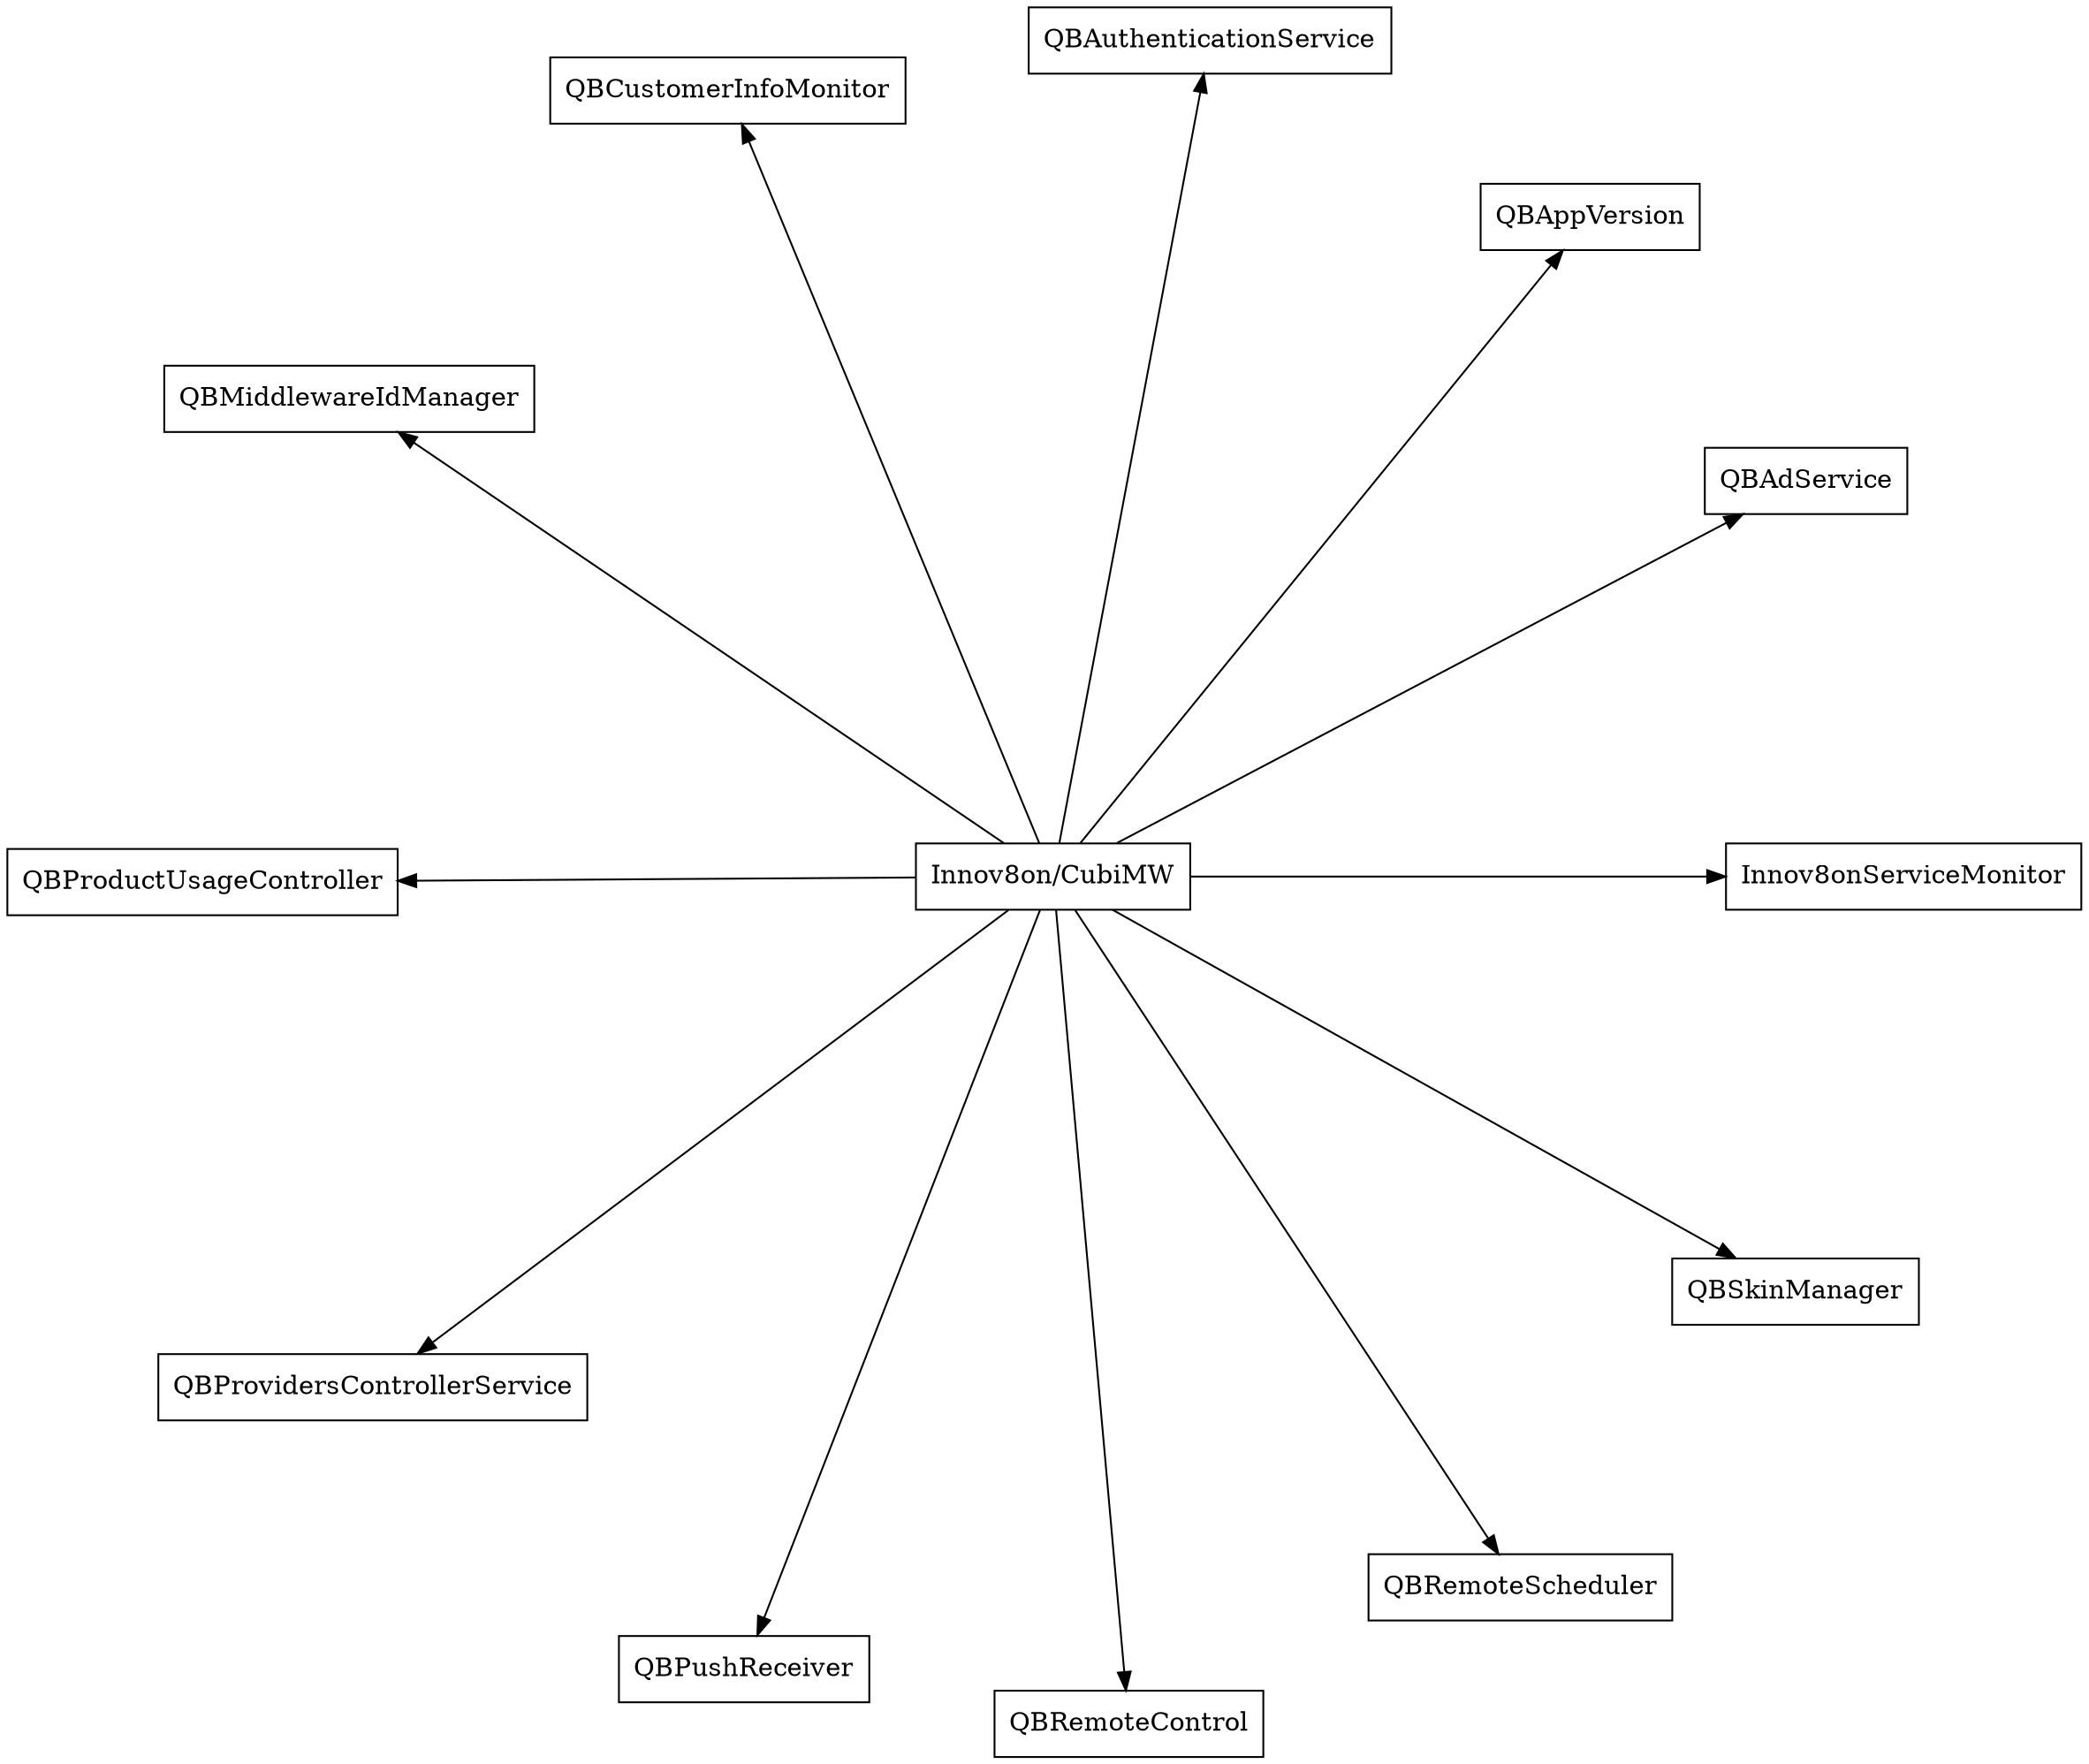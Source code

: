 digraph CubiMWServices {
    node [URL="\N.html" shape=box]
    graph [layout="circo"]
    CubiMWServices [label="Innov8on/CubiMW"]
    Innov8onServiceMonitor [label="Innov8onServiceMonitor"]
    QBAdService
    QBAppVersion
    QBAuthenticationService
    QBCustomerInfoMonitor
    QBMiddlewareIdManager
    QBProductUsageController
    QBProvidersControllerService
    QBPushReceiver
    QBRemoteControl
    QBRemoteScheduler
    QBSkinManager

    CubiMWServices -> Innov8onServiceMonitor
    CubiMWServices -> QBAdService
    CubiMWServices -> QBAppVersion
    CubiMWServices -> QBAuthenticationService
    CubiMWServices -> QBCustomerInfoMonitor
    CubiMWServices -> QBMiddlewareIdManager
    CubiMWServices -> QBProductUsageController
    CubiMWServices -> QBProvidersControllerService
    CubiMWServices -> QBPushReceiver
    CubiMWServices -> QBRemoteControl
    CubiMWServices -> QBRemoteScheduler
    CubiMWServices -> QBSkinManager
}
